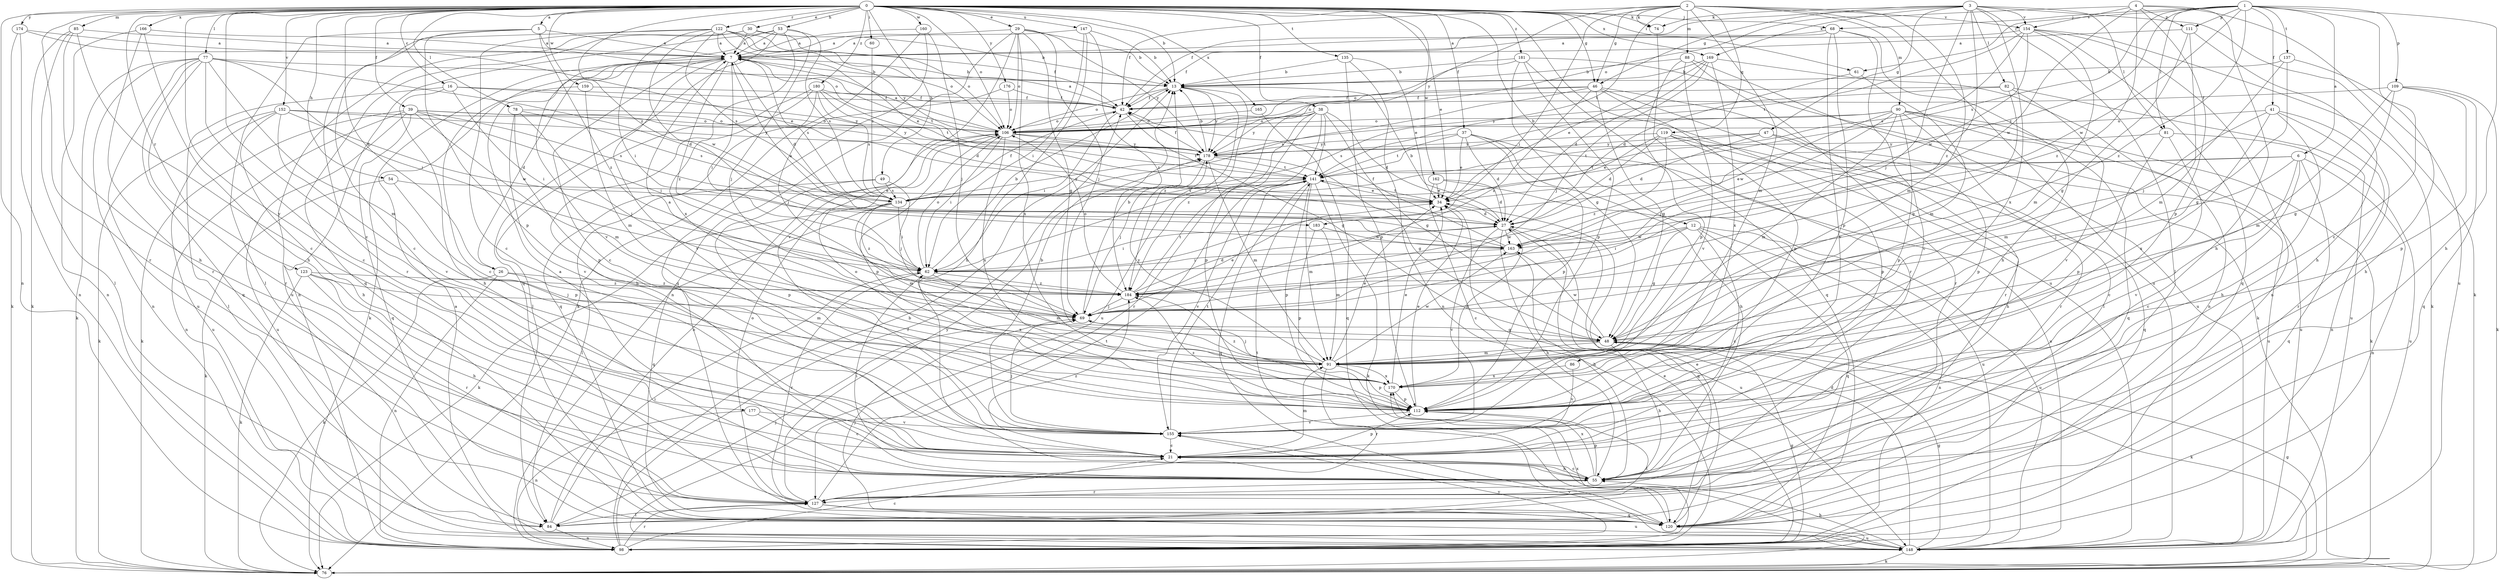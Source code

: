 strict digraph  {
0;
1;
2;
3;
4;
5;
6;
7;
12;
13;
16;
21;
26;
27;
29;
30;
34;
37;
38;
39;
41;
42;
46;
47;
48;
49;
53;
54;
55;
60;
61;
62;
68;
69;
74;
76;
77;
78;
81;
82;
84;
85;
86;
88;
90;
91;
98;
106;
109;
111;
112;
119;
120;
122;
123;
127;
134;
135;
137;
141;
147;
148;
152;
154;
155;
159;
160;
162;
163;
165;
166;
169;
170;
174;
176;
177;
178;
180;
181;
183;
184;
0 -> 5  [label=a];
0 -> 12  [label=b];
0 -> 13  [label=b];
0 -> 16  [label=c];
0 -> 21  [label=c];
0 -> 26  [label=d];
0 -> 29  [label=e];
0 -> 30  [label=e];
0 -> 34  [label=e];
0 -> 37  [label=f];
0 -> 38  [label=f];
0 -> 39  [label=f];
0 -> 46  [label=g];
0 -> 49  [label=h];
0 -> 53  [label=h];
0 -> 54  [label=h];
0 -> 60  [label=i];
0 -> 61  [label=i];
0 -> 68  [label=j];
0 -> 74  [label=k];
0 -> 77  [label=l];
0 -> 78  [label=l];
0 -> 85  [label=m];
0 -> 98  [label=n];
0 -> 106  [label=o];
0 -> 122  [label=r];
0 -> 123  [label=r];
0 -> 127  [label=r];
0 -> 135  [label=t];
0 -> 147  [label=u];
0 -> 148  [label=u];
0 -> 152  [label=v];
0 -> 159  [label=w];
0 -> 160  [label=w];
0 -> 162  [label=w];
0 -> 165  [label=x];
0 -> 166  [label=x];
0 -> 169  [label=x];
0 -> 174  [label=y];
0 -> 176  [label=y];
0 -> 177  [label=y];
0 -> 180  [label=z];
0 -> 181  [label=z];
0 -> 183  [label=z];
1 -> 6  [label=a];
1 -> 21  [label=c];
1 -> 41  [label=f];
1 -> 55  [label=h];
1 -> 61  [label=i];
1 -> 68  [label=j];
1 -> 81  [label=l];
1 -> 109  [label=p];
1 -> 111  [label=p];
1 -> 134  [label=s];
1 -> 137  [label=t];
1 -> 163  [label=w];
1 -> 183  [label=z];
1 -> 184  [label=z];
2 -> 42  [label=f];
2 -> 46  [label=g];
2 -> 62  [label=i];
2 -> 74  [label=k];
2 -> 86  [label=m];
2 -> 88  [label=m];
2 -> 90  [label=m];
2 -> 91  [label=m];
2 -> 119  [label=q];
2 -> 141  [label=t];
2 -> 148  [label=u];
2 -> 154  [label=v];
2 -> 178  [label=y];
3 -> 42  [label=f];
3 -> 46  [label=g];
3 -> 47  [label=g];
3 -> 69  [label=j];
3 -> 74  [label=k];
3 -> 76  [label=k];
3 -> 81  [label=l];
3 -> 82  [label=l];
3 -> 84  [label=l];
3 -> 154  [label=v];
3 -> 169  [label=x];
3 -> 170  [label=x];
3 -> 184  [label=z];
4 -> 55  [label=h];
4 -> 106  [label=o];
4 -> 111  [label=p];
4 -> 112  [label=p];
4 -> 148  [label=u];
4 -> 154  [label=v];
4 -> 163  [label=w];
4 -> 184  [label=z];
5 -> 7  [label=a];
5 -> 21  [label=c];
5 -> 84  [label=l];
5 -> 106  [label=o];
5 -> 112  [label=p];
5 -> 184  [label=z];
6 -> 21  [label=c];
6 -> 34  [label=e];
6 -> 69  [label=j];
6 -> 98  [label=n];
6 -> 120  [label=q];
6 -> 141  [label=t];
6 -> 155  [label=v];
7 -> 13  [label=b];
7 -> 21  [label=c];
7 -> 26  [label=d];
7 -> 27  [label=d];
7 -> 62  [label=i];
7 -> 76  [label=k];
7 -> 134  [label=s];
7 -> 141  [label=t];
7 -> 155  [label=v];
7 -> 184  [label=z];
12 -> 21  [label=c];
12 -> 48  [label=g];
12 -> 62  [label=i];
12 -> 98  [label=n];
12 -> 120  [label=q];
12 -> 148  [label=u];
12 -> 163  [label=w];
13 -> 42  [label=f];
13 -> 106  [label=o];
13 -> 148  [label=u];
13 -> 178  [label=y];
13 -> 184  [label=z];
16 -> 42  [label=f];
16 -> 55  [label=h];
16 -> 62  [label=i];
16 -> 84  [label=l];
16 -> 178  [label=y];
21 -> 55  [label=h];
21 -> 91  [label=m];
21 -> 112  [label=p];
21 -> 184  [label=z];
26 -> 76  [label=k];
26 -> 91  [label=m];
26 -> 98  [label=n];
26 -> 184  [label=z];
27 -> 13  [label=b];
27 -> 55  [label=h];
27 -> 62  [label=i];
27 -> 120  [label=q];
27 -> 148  [label=u];
27 -> 155  [label=v];
27 -> 163  [label=w];
29 -> 7  [label=a];
29 -> 13  [label=b];
29 -> 48  [label=g];
29 -> 69  [label=j];
29 -> 98  [label=n];
29 -> 106  [label=o];
29 -> 155  [label=v];
29 -> 170  [label=x];
29 -> 178  [label=y];
30 -> 7  [label=a];
30 -> 13  [label=b];
30 -> 106  [label=o];
30 -> 120  [label=q];
30 -> 148  [label=u];
34 -> 27  [label=d];
34 -> 141  [label=t];
37 -> 27  [label=d];
37 -> 34  [label=e];
37 -> 55  [label=h];
37 -> 112  [label=p];
37 -> 141  [label=t];
37 -> 148  [label=u];
37 -> 178  [label=y];
38 -> 27  [label=d];
38 -> 48  [label=g];
38 -> 62  [label=i];
38 -> 106  [label=o];
38 -> 112  [label=p];
38 -> 127  [label=r];
38 -> 141  [label=t];
38 -> 178  [label=y];
38 -> 184  [label=z];
39 -> 62  [label=i];
39 -> 76  [label=k];
39 -> 91  [label=m];
39 -> 98  [label=n];
39 -> 106  [label=o];
39 -> 120  [label=q];
39 -> 134  [label=s];
39 -> 148  [label=u];
39 -> 178  [label=y];
41 -> 55  [label=h];
41 -> 91  [label=m];
41 -> 98  [label=n];
41 -> 106  [label=o];
41 -> 127  [label=r];
41 -> 170  [label=x];
42 -> 7  [label=a];
42 -> 48  [label=g];
42 -> 62  [label=i];
42 -> 106  [label=o];
46 -> 42  [label=f];
46 -> 48  [label=g];
46 -> 84  [label=l];
46 -> 106  [label=o];
46 -> 112  [label=p];
46 -> 127  [label=r];
46 -> 134  [label=s];
46 -> 184  [label=z];
47 -> 27  [label=d];
47 -> 112  [label=p];
47 -> 141  [label=t];
47 -> 148  [label=u];
47 -> 178  [label=y];
48 -> 7  [label=a];
48 -> 55  [label=h];
48 -> 76  [label=k];
48 -> 91  [label=m];
48 -> 163  [label=w];
49 -> 69  [label=j];
49 -> 84  [label=l];
49 -> 112  [label=p];
49 -> 134  [label=s];
53 -> 7  [label=a];
53 -> 69  [label=j];
53 -> 98  [label=n];
53 -> 120  [label=q];
53 -> 134  [label=s];
53 -> 155  [label=v];
53 -> 170  [label=x];
54 -> 34  [label=e];
54 -> 76  [label=k];
54 -> 112  [label=p];
55 -> 7  [label=a];
55 -> 21  [label=c];
55 -> 62  [label=i];
55 -> 112  [label=p];
55 -> 127  [label=r];
55 -> 170  [label=x];
60 -> 134  [label=s];
61 -> 27  [label=d];
61 -> 91  [label=m];
62 -> 13  [label=b];
62 -> 91  [label=m];
62 -> 106  [label=o];
62 -> 127  [label=r];
62 -> 170  [label=x];
62 -> 184  [label=z];
68 -> 7  [label=a];
68 -> 21  [label=c];
68 -> 42  [label=f];
68 -> 55  [label=h];
68 -> 112  [label=p];
68 -> 155  [label=v];
69 -> 13  [label=b];
69 -> 34  [label=e];
69 -> 48  [label=g];
74 -> 127  [label=r];
76 -> 48  [label=g];
77 -> 13  [label=b];
77 -> 21  [label=c];
77 -> 27  [label=d];
77 -> 62  [label=i];
77 -> 76  [label=k];
77 -> 91  [label=m];
77 -> 98  [label=n];
77 -> 120  [label=q];
77 -> 127  [label=r];
77 -> 148  [label=u];
78 -> 69  [label=j];
78 -> 106  [label=o];
78 -> 112  [label=p];
78 -> 134  [label=s];
78 -> 155  [label=v];
81 -> 21  [label=c];
81 -> 112  [label=p];
81 -> 148  [label=u];
81 -> 178  [label=y];
82 -> 42  [label=f];
82 -> 48  [label=g];
82 -> 148  [label=u];
82 -> 155  [label=v];
82 -> 178  [label=y];
84 -> 62  [label=i];
84 -> 69  [label=j];
84 -> 98  [label=n];
84 -> 106  [label=o];
85 -> 7  [label=a];
85 -> 21  [label=c];
85 -> 55  [label=h];
85 -> 76  [label=k];
85 -> 84  [label=l];
86 -> 155  [label=v];
86 -> 170  [label=x];
88 -> 13  [label=b];
88 -> 112  [label=p];
88 -> 127  [label=r];
88 -> 148  [label=u];
88 -> 155  [label=v];
90 -> 69  [label=j];
90 -> 76  [label=k];
90 -> 91  [label=m];
90 -> 106  [label=o];
90 -> 112  [label=p];
90 -> 120  [label=q];
90 -> 127  [label=r];
90 -> 134  [label=s];
90 -> 148  [label=u];
90 -> 163  [label=w];
91 -> 34  [label=e];
91 -> 69  [label=j];
91 -> 112  [label=p];
91 -> 127  [label=r];
91 -> 163  [label=w];
91 -> 170  [label=x];
91 -> 178  [label=y];
98 -> 13  [label=b];
98 -> 21  [label=c];
98 -> 34  [label=e];
98 -> 42  [label=f];
98 -> 48  [label=g];
98 -> 127  [label=r];
98 -> 155  [label=v];
98 -> 170  [label=x];
106 -> 7  [label=a];
106 -> 62  [label=i];
106 -> 112  [label=p];
106 -> 141  [label=t];
106 -> 170  [label=x];
106 -> 178  [label=y];
109 -> 42  [label=f];
109 -> 48  [label=g];
109 -> 76  [label=k];
109 -> 91  [label=m];
109 -> 112  [label=p];
109 -> 120  [label=q];
111 -> 7  [label=a];
111 -> 48  [label=g];
111 -> 55  [label=h];
111 -> 91  [label=m];
112 -> 34  [label=e];
112 -> 84  [label=l];
112 -> 106  [label=o];
112 -> 155  [label=v];
112 -> 184  [label=z];
119 -> 27  [label=d];
119 -> 34  [label=e];
119 -> 55  [label=h];
119 -> 112  [label=p];
119 -> 120  [label=q];
119 -> 178  [label=y];
119 -> 184  [label=z];
120 -> 34  [label=e];
120 -> 69  [label=j];
120 -> 141  [label=t];
120 -> 148  [label=u];
122 -> 7  [label=a];
122 -> 21  [label=c];
122 -> 34  [label=e];
122 -> 42  [label=f];
122 -> 62  [label=i];
122 -> 106  [label=o];
122 -> 127  [label=r];
122 -> 134  [label=s];
122 -> 163  [label=w];
122 -> 178  [label=y];
123 -> 55  [label=h];
123 -> 69  [label=j];
123 -> 76  [label=k];
123 -> 127  [label=r];
123 -> 184  [label=z];
127 -> 84  [label=l];
127 -> 106  [label=o];
127 -> 120  [label=q];
127 -> 141  [label=t];
127 -> 148  [label=u];
127 -> 178  [label=y];
134 -> 42  [label=f];
134 -> 62  [label=i];
134 -> 76  [label=k];
134 -> 91  [label=m];
134 -> 120  [label=q];
134 -> 178  [label=y];
134 -> 184  [label=z];
135 -> 13  [label=b];
135 -> 34  [label=e];
135 -> 98  [label=n];
135 -> 112  [label=p];
137 -> 13  [label=b];
137 -> 48  [label=g];
137 -> 55  [label=h];
137 -> 69  [label=j];
141 -> 34  [label=e];
141 -> 76  [label=k];
141 -> 91  [label=m];
141 -> 112  [label=p];
141 -> 120  [label=q];
141 -> 134  [label=s];
141 -> 155  [label=v];
147 -> 7  [label=a];
147 -> 13  [label=b];
147 -> 55  [label=h];
147 -> 62  [label=i];
147 -> 184  [label=z];
148 -> 7  [label=a];
148 -> 27  [label=d];
148 -> 48  [label=g];
148 -> 55  [label=h];
148 -> 76  [label=k];
148 -> 155  [label=v];
152 -> 55  [label=h];
152 -> 76  [label=k];
152 -> 106  [label=o];
152 -> 148  [label=u];
152 -> 155  [label=v];
152 -> 163  [label=w];
152 -> 178  [label=y];
154 -> 7  [label=a];
154 -> 76  [label=k];
154 -> 91  [label=m];
154 -> 98  [label=n];
154 -> 120  [label=q];
154 -> 134  [label=s];
154 -> 141  [label=t];
154 -> 163  [label=w];
155 -> 13  [label=b];
155 -> 21  [label=c];
155 -> 69  [label=j];
155 -> 141  [label=t];
159 -> 21  [label=c];
159 -> 42  [label=f];
159 -> 91  [label=m];
160 -> 7  [label=a];
160 -> 69  [label=j];
160 -> 76  [label=k];
160 -> 120  [label=q];
162 -> 21  [label=c];
162 -> 27  [label=d];
162 -> 34  [label=e];
162 -> 148  [label=u];
163 -> 7  [label=a];
163 -> 42  [label=f];
163 -> 55  [label=h];
163 -> 62  [label=i];
165 -> 106  [label=o];
165 -> 120  [label=q];
166 -> 7  [label=a];
166 -> 55  [label=h];
166 -> 98  [label=n];
166 -> 127  [label=r];
169 -> 13  [label=b];
169 -> 27  [label=d];
169 -> 34  [label=e];
169 -> 69  [label=j];
169 -> 98  [label=n];
169 -> 170  [label=x];
170 -> 27  [label=d];
170 -> 34  [label=e];
170 -> 112  [label=p];
170 -> 184  [label=z];
174 -> 7  [label=a];
174 -> 34  [label=e];
174 -> 76  [label=k];
174 -> 98  [label=n];
176 -> 42  [label=f];
176 -> 69  [label=j];
176 -> 106  [label=o];
177 -> 21  [label=c];
177 -> 98  [label=n];
177 -> 155  [label=v];
178 -> 13  [label=b];
178 -> 42  [label=f];
178 -> 48  [label=g];
178 -> 69  [label=j];
178 -> 91  [label=m];
178 -> 141  [label=t];
180 -> 27  [label=d];
180 -> 42  [label=f];
180 -> 55  [label=h];
180 -> 84  [label=l];
180 -> 120  [label=q];
180 -> 134  [label=s];
180 -> 141  [label=t];
181 -> 13  [label=b];
181 -> 48  [label=g];
181 -> 76  [label=k];
181 -> 106  [label=o];
181 -> 112  [label=p];
181 -> 120  [label=q];
183 -> 91  [label=m];
183 -> 112  [label=p];
183 -> 163  [label=w];
184 -> 27  [label=d];
184 -> 69  [label=j];
184 -> 106  [label=o];
184 -> 141  [label=t];
}
